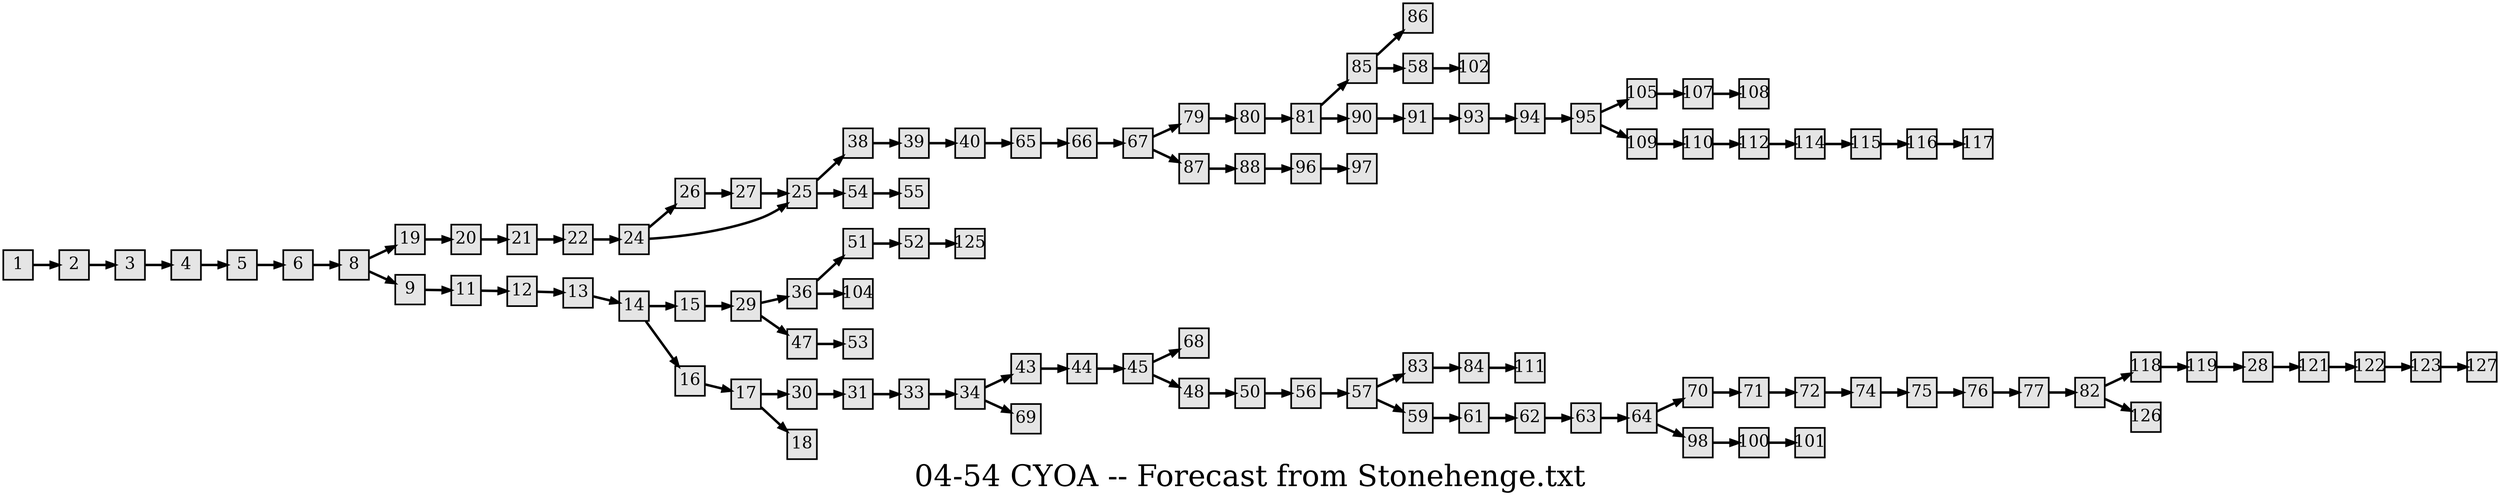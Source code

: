 digraph g{
  graph [ label="04-54 CYOA -- Forecast from Stonehenge.txt" rankdir=LR, ordering=out, fontsize=36, nodesep="0.35", ranksep="0.45"];
  node  [shape=rect, penwidth=2, fontsize=20, style=filled, fillcolor=grey90, margin="0,0", labelfloat=true, regular=true, fixedsize=true];
  edge  [labelfloat=true, penwidth=3, fontsize=12];
  1 -> 2;
  2 -> 3;
  3 -> 4;
  4 -> 5;
  5 -> 6;
  6 -> 8;
  8 -> 19;
  8 -> 9;
  9 -> 11;
  11 -> 12;
  12 -> 13;
  13 -> 14;
  14 -> 15;
  14 -> 16;
  15 -> 29;
  16 -> 17;
  17 -> 30;
  17 -> 18;
  19 -> 20;
  20 -> 21;
  21 -> 22;
  22 -> 24;
  24 -> 26;
  24 -> 25;
  25 -> 38;
  25 -> 54;
  26 -> 27;
  27 -> 25;
  28 -> 121;
  29 -> 36;
  29 -> 47;
  30 -> 31;
  31 -> 33;
  33 -> 34;
  34 -> 43;
  34 -> 69;
  36 -> 51;
  36 -> 104;
  38 -> 39;
  39 -> 40;
  40 -> 65;
  43 -> 44;
  44 -> 45;
  45 -> 68;
  45 -> 48;
  47 -> 53;
  48 -> 50;
  50 -> 56;
  51 -> 52;
  52 -> 125;
  54 -> 55;
  56 -> 57;
  57 -> 83;
  57 -> 59;
  58 -> 102;
  59 -> 61;
  61 -> 62;
  62 -> 63;
  63 -> 64;
  64 -> 70;
  64 -> 98;
  65 -> 66;
  66 -> 67;
  67 -> 79;
  67 -> 87;
  70 -> 71;
  71 -> 72;
  72 -> 74;
  74 -> 75;
  75 -> 76;
  76 -> 77;
  77 -> 82;
  79 -> 80;
  80 -> 81;
  81 -> 85;
  81 -> 90;
  82 -> 118;
  82 -> 126;
  83 -> 84;
  84 -> 111;
  85 -> 86;
  85 -> 58;
  87 -> 88;
  88 -> 96;
  90 -> 91;
  91 -> 93;
  93 -> 94;
  94 -> 95;
  95 -> 105;
  95 -> 109;
  96 -> 97;
  98 -> 100;
  100 -> 101;
  105 -> 107;
  107 -> 108;
  109 -> 110;
  110 -> 112;
  112 -> 114;
  114 -> 115;
  115 -> 116;
  116 -> 117;
  118 -> 119;
  119 -> 28;
  121 -> 122;
  122 -> 123;
  123 -> 127;
  
}

